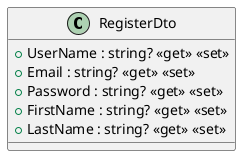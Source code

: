 @startuml
class RegisterDto {
    + UserName : string? <<get>> <<set>>
    + Email : string? <<get>> <<set>>
    + Password : string? <<get>> <<set>>
    + FirstName : string? <<get>> <<set>>
    + LastName : string? <<get>> <<set>>
}
@enduml
